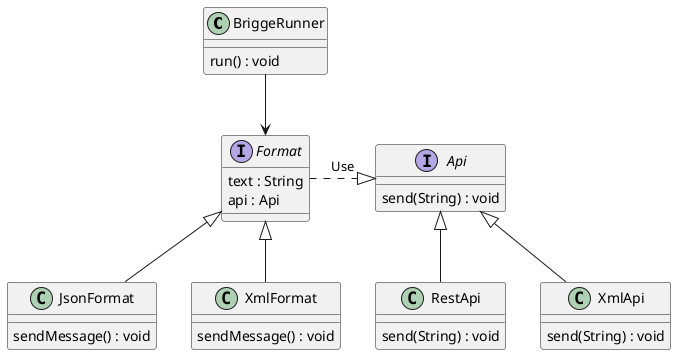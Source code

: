 @startuml
'https://plantuml.com/class-diagram

class BriggeRunner {
    run() : void
}

BriggeRunner --> Format

interface Format {
    text : String
    api : Api
}

Format .|> Api : Use

class JsonFormat {
    sendMessage() : void
}

class XmlFormat {
    sendMessage() : void
}

Format <|-- JsonFormat
Format <|-- XmlFormat

interface Api {
    send(String) : void
}


class RestApi {
    send(String) : void
}

class XmlApi {
    send(String) : void
}

Api <|-- RestApi
Api <|-- XmlApi

@enduml